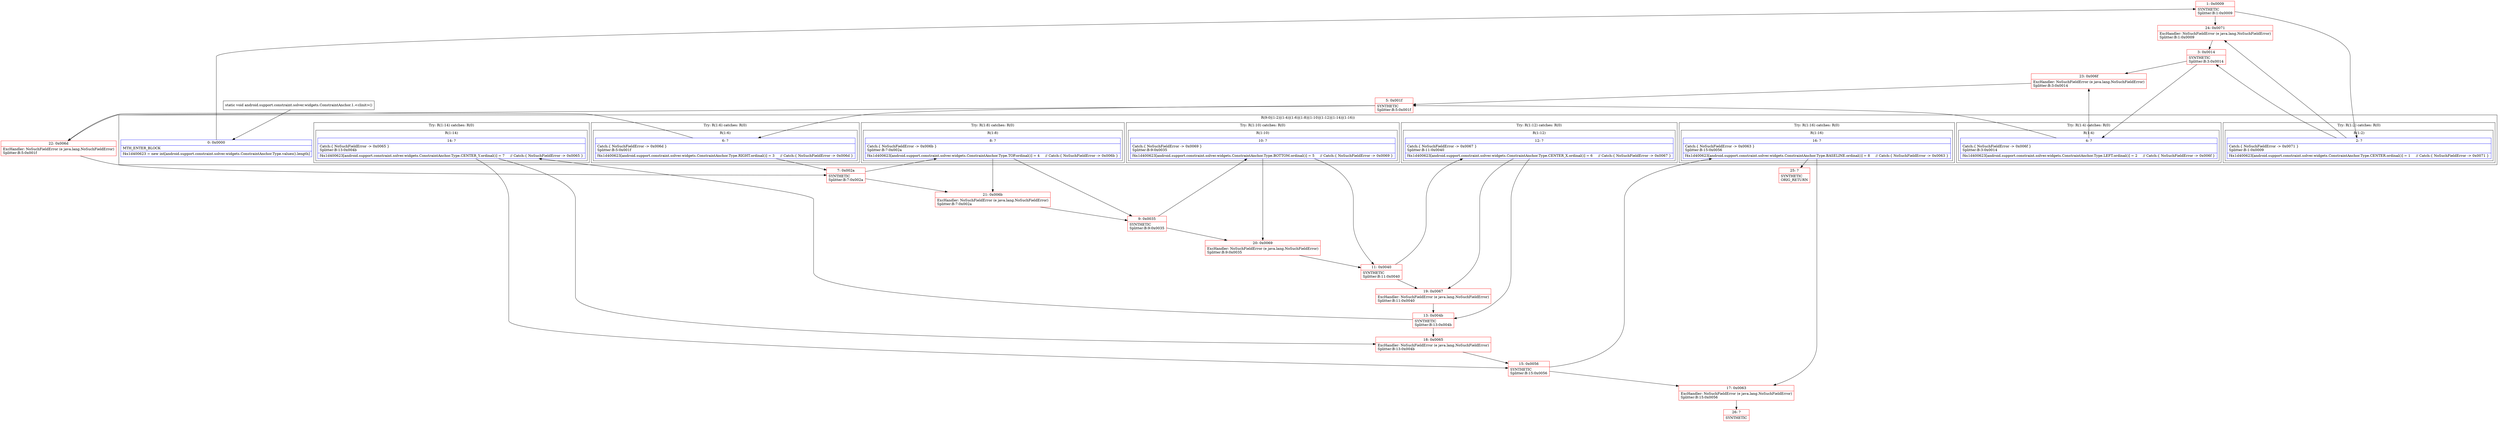 digraph "CFG forandroid.support.constraint.solver.widgets.ConstraintAnchor.1.\<clinit\>()V" {
subgraph cluster_Region_1113060597 {
label = "R(9:0|(1:2)|(1:4)|(1:6)|(1:8)|(1:10)|(1:12)|(1:14)|(1:16))";
node [shape=record,color=blue];
Node_0 [shape=record,label="{0\:\ 0x0000|MTH_ENTER_BLOCK\l|f4x1d400623 = new int[android.support.constraint.solver.widgets.ConstraintAnchor.Type.values().length]\l}"];
subgraph cluster_TryCatchRegion_845222909 {
label = "Try: R(1:2) catches: R(0)";
node [shape=record,color=blue];
subgraph cluster_Region_1289804377 {
label = "R(1:2)";
node [shape=record,color=blue];
Node_2 [shape=record,label="{2\:\ ?|Catch:\{ NoSuchFieldError \-\> 0x0071 \}\lSplitter:B:1:0x0009\l|f4x1d400623[android.support.constraint.solver.widgets.ConstraintAnchor.Type.CENTER.ordinal()] = 1     \/\/ Catch:\{ NoSuchFieldError \-\> 0x0071 \}\l}"];
}
subgraph cluster_Region_1372699897 {
label = "R(0) | ExcHandler: NoSuchFieldError (e java.lang.NoSuchFieldError)\l";
node [shape=record,color=blue];
}
}
subgraph cluster_TryCatchRegion_752618090 {
label = "Try: R(1:4) catches: R(0)";
node [shape=record,color=blue];
subgraph cluster_Region_370674423 {
label = "R(1:4)";
node [shape=record,color=blue];
Node_4 [shape=record,label="{4\:\ ?|Catch:\{ NoSuchFieldError \-\> 0x006f \}\lSplitter:B:3:0x0014\l|f4x1d400623[android.support.constraint.solver.widgets.ConstraintAnchor.Type.LEFT.ordinal()] = 2     \/\/ Catch:\{ NoSuchFieldError \-\> 0x006f \}\l}"];
}
subgraph cluster_Region_1549805695 {
label = "R(0) | ExcHandler: NoSuchFieldError (e java.lang.NoSuchFieldError)\l";
node [shape=record,color=blue];
}
}
subgraph cluster_TryCatchRegion_680318 {
label = "Try: R(1:6) catches: R(0)";
node [shape=record,color=blue];
subgraph cluster_Region_1279898703 {
label = "R(1:6)";
node [shape=record,color=blue];
Node_6 [shape=record,label="{6\:\ ?|Catch:\{ NoSuchFieldError \-\> 0x006d \}\lSplitter:B:5:0x001f\l|f4x1d400623[android.support.constraint.solver.widgets.ConstraintAnchor.Type.RIGHT.ordinal()] = 3     \/\/ Catch:\{ NoSuchFieldError \-\> 0x006d \}\l}"];
}
subgraph cluster_Region_449859715 {
label = "R(0) | ExcHandler: NoSuchFieldError (e java.lang.NoSuchFieldError)\l";
node [shape=record,color=blue];
}
}
subgraph cluster_TryCatchRegion_1202626678 {
label = "Try: R(1:8) catches: R(0)";
node [shape=record,color=blue];
subgraph cluster_Region_352073836 {
label = "R(1:8)";
node [shape=record,color=blue];
Node_8 [shape=record,label="{8\:\ ?|Catch:\{ NoSuchFieldError \-\> 0x006b \}\lSplitter:B:7:0x002a\l|f4x1d400623[android.support.constraint.solver.widgets.ConstraintAnchor.Type.TOP.ordinal()] = 4     \/\/ Catch:\{ NoSuchFieldError \-\> 0x006b \}\l}"];
}
subgraph cluster_Region_362159472 {
label = "R(0) | ExcHandler: NoSuchFieldError (e java.lang.NoSuchFieldError)\l";
node [shape=record,color=blue];
}
}
subgraph cluster_TryCatchRegion_224006921 {
label = "Try: R(1:10) catches: R(0)";
node [shape=record,color=blue];
subgraph cluster_Region_1069920196 {
label = "R(1:10)";
node [shape=record,color=blue];
Node_10 [shape=record,label="{10\:\ ?|Catch:\{ NoSuchFieldError \-\> 0x0069 \}\lSplitter:B:9:0x0035\l|f4x1d400623[android.support.constraint.solver.widgets.ConstraintAnchor.Type.BOTTOM.ordinal()] = 5     \/\/ Catch:\{ NoSuchFieldError \-\> 0x0069 \}\l}"];
}
subgraph cluster_Region_1242550024 {
label = "R(0) | ExcHandler: NoSuchFieldError (e java.lang.NoSuchFieldError)\l";
node [shape=record,color=blue];
}
}
subgraph cluster_TryCatchRegion_1867986596 {
label = "Try: R(1:12) catches: R(0)";
node [shape=record,color=blue];
subgraph cluster_Region_843624988 {
label = "R(1:12)";
node [shape=record,color=blue];
Node_12 [shape=record,label="{12\:\ ?|Catch:\{ NoSuchFieldError \-\> 0x0067 \}\lSplitter:B:11:0x0040\l|f4x1d400623[android.support.constraint.solver.widgets.ConstraintAnchor.Type.CENTER_X.ordinal()] = 6     \/\/ Catch:\{ NoSuchFieldError \-\> 0x0067 \}\l}"];
}
subgraph cluster_Region_551649310 {
label = "R(0) | ExcHandler: NoSuchFieldError (e java.lang.NoSuchFieldError)\l";
node [shape=record,color=blue];
}
}
subgraph cluster_TryCatchRegion_337804421 {
label = "Try: R(1:14) catches: R(0)";
node [shape=record,color=blue];
subgraph cluster_Region_1117166259 {
label = "R(1:14)";
node [shape=record,color=blue];
Node_14 [shape=record,label="{14\:\ ?|Catch:\{ NoSuchFieldError \-\> 0x0065 \}\lSplitter:B:13:0x004b\l|f4x1d400623[android.support.constraint.solver.widgets.ConstraintAnchor.Type.CENTER_Y.ordinal()] = 7     \/\/ Catch:\{ NoSuchFieldError \-\> 0x0065 \}\l}"];
}
subgraph cluster_Region_892930223 {
label = "R(0) | ExcHandler: NoSuchFieldError (e java.lang.NoSuchFieldError)\l";
node [shape=record,color=blue];
}
}
subgraph cluster_TryCatchRegion_435457894 {
label = "Try: R(1:16) catches: R(0)";
node [shape=record,color=blue];
subgraph cluster_Region_515182217 {
label = "R(1:16)";
node [shape=record,color=blue];
Node_16 [shape=record,label="{16\:\ ?|Catch:\{ NoSuchFieldError \-\> 0x0063 \}\lSplitter:B:15:0x0056\l|f4x1d400623[android.support.constraint.solver.widgets.ConstraintAnchor.Type.BASELINE.ordinal()] = 8     \/\/ Catch:\{ NoSuchFieldError \-\> 0x0063 \}\l}"];
}
subgraph cluster_Region_1753238766 {
label = "R(0) | ExcHandler: NoSuchFieldError (e java.lang.NoSuchFieldError)\l";
node [shape=record,color=blue];
}
}
}
subgraph cluster_Region_1753238766 {
label = "R(0) | ExcHandler: NoSuchFieldError (e java.lang.NoSuchFieldError)\l";
node [shape=record,color=blue];
}
subgraph cluster_Region_892930223 {
label = "R(0) | ExcHandler: NoSuchFieldError (e java.lang.NoSuchFieldError)\l";
node [shape=record,color=blue];
}
subgraph cluster_Region_551649310 {
label = "R(0) | ExcHandler: NoSuchFieldError (e java.lang.NoSuchFieldError)\l";
node [shape=record,color=blue];
}
subgraph cluster_Region_1242550024 {
label = "R(0) | ExcHandler: NoSuchFieldError (e java.lang.NoSuchFieldError)\l";
node [shape=record,color=blue];
}
subgraph cluster_Region_362159472 {
label = "R(0) | ExcHandler: NoSuchFieldError (e java.lang.NoSuchFieldError)\l";
node [shape=record,color=blue];
}
subgraph cluster_Region_449859715 {
label = "R(0) | ExcHandler: NoSuchFieldError (e java.lang.NoSuchFieldError)\l";
node [shape=record,color=blue];
}
subgraph cluster_Region_1549805695 {
label = "R(0) | ExcHandler: NoSuchFieldError (e java.lang.NoSuchFieldError)\l";
node [shape=record,color=blue];
}
subgraph cluster_Region_1372699897 {
label = "R(0) | ExcHandler: NoSuchFieldError (e java.lang.NoSuchFieldError)\l";
node [shape=record,color=blue];
}
Node_1 [shape=record,color=red,label="{1\:\ 0x0009|SYNTHETIC\lSplitter:B:1:0x0009\l}"];
Node_3 [shape=record,color=red,label="{3\:\ 0x0014|SYNTHETIC\lSplitter:B:3:0x0014\l}"];
Node_5 [shape=record,color=red,label="{5\:\ 0x001f|SYNTHETIC\lSplitter:B:5:0x001f\l}"];
Node_7 [shape=record,color=red,label="{7\:\ 0x002a|SYNTHETIC\lSplitter:B:7:0x002a\l}"];
Node_9 [shape=record,color=red,label="{9\:\ 0x0035|SYNTHETIC\lSplitter:B:9:0x0035\l}"];
Node_11 [shape=record,color=red,label="{11\:\ 0x0040|SYNTHETIC\lSplitter:B:11:0x0040\l}"];
Node_13 [shape=record,color=red,label="{13\:\ 0x004b|SYNTHETIC\lSplitter:B:13:0x004b\l}"];
Node_15 [shape=record,color=red,label="{15\:\ 0x0056|SYNTHETIC\lSplitter:B:15:0x0056\l}"];
Node_17 [shape=record,color=red,label="{17\:\ 0x0063|ExcHandler: NoSuchFieldError (e java.lang.NoSuchFieldError)\lSplitter:B:15:0x0056\l}"];
Node_18 [shape=record,color=red,label="{18\:\ 0x0065|ExcHandler: NoSuchFieldError (e java.lang.NoSuchFieldError)\lSplitter:B:13:0x004b\l}"];
Node_19 [shape=record,color=red,label="{19\:\ 0x0067|ExcHandler: NoSuchFieldError (e java.lang.NoSuchFieldError)\lSplitter:B:11:0x0040\l}"];
Node_20 [shape=record,color=red,label="{20\:\ 0x0069|ExcHandler: NoSuchFieldError (e java.lang.NoSuchFieldError)\lSplitter:B:9:0x0035\l}"];
Node_21 [shape=record,color=red,label="{21\:\ 0x006b|ExcHandler: NoSuchFieldError (e java.lang.NoSuchFieldError)\lSplitter:B:7:0x002a\l}"];
Node_22 [shape=record,color=red,label="{22\:\ 0x006d|ExcHandler: NoSuchFieldError (e java.lang.NoSuchFieldError)\lSplitter:B:5:0x001f\l}"];
Node_23 [shape=record,color=red,label="{23\:\ 0x006f|ExcHandler: NoSuchFieldError (e java.lang.NoSuchFieldError)\lSplitter:B:3:0x0014\l}"];
Node_24 [shape=record,color=red,label="{24\:\ 0x0071|ExcHandler: NoSuchFieldError (e java.lang.NoSuchFieldError)\lSplitter:B:1:0x0009\l}"];
Node_25 [shape=record,color=red,label="{25\:\ ?|SYNTHETIC\lORIG_RETURN\l}"];
Node_26 [shape=record,color=red,label="{26\:\ ?|SYNTHETIC\l}"];
MethodNode[shape=record,label="{static void android.support.constraint.solver.widgets.ConstraintAnchor.1.\<clinit\>() }"];
MethodNode -> Node_0;
Node_0 -> Node_1;
Node_2 -> Node_3;
Node_2 -> Node_24;
Node_4 -> Node_5;
Node_4 -> Node_23;
Node_6 -> Node_7;
Node_6 -> Node_22;
Node_8 -> Node_9;
Node_8 -> Node_21;
Node_10 -> Node_11;
Node_10 -> Node_20;
Node_12 -> Node_13;
Node_12 -> Node_19;
Node_14 -> Node_15;
Node_14 -> Node_18;
Node_16 -> Node_17;
Node_16 -> Node_25;
Node_1 -> Node_2;
Node_1 -> Node_24;
Node_3 -> Node_4;
Node_3 -> Node_23;
Node_5 -> Node_6;
Node_5 -> Node_22;
Node_7 -> Node_8;
Node_7 -> Node_21;
Node_9 -> Node_10;
Node_9 -> Node_20;
Node_11 -> Node_12;
Node_11 -> Node_19;
Node_13 -> Node_14;
Node_13 -> Node_18;
Node_15 -> Node_16;
Node_15 -> Node_17;
Node_17 -> Node_26;
Node_18 -> Node_15;
Node_19 -> Node_13;
Node_20 -> Node_11;
Node_21 -> Node_9;
Node_22 -> Node_7;
Node_23 -> Node_5;
Node_24 -> Node_3;
}

